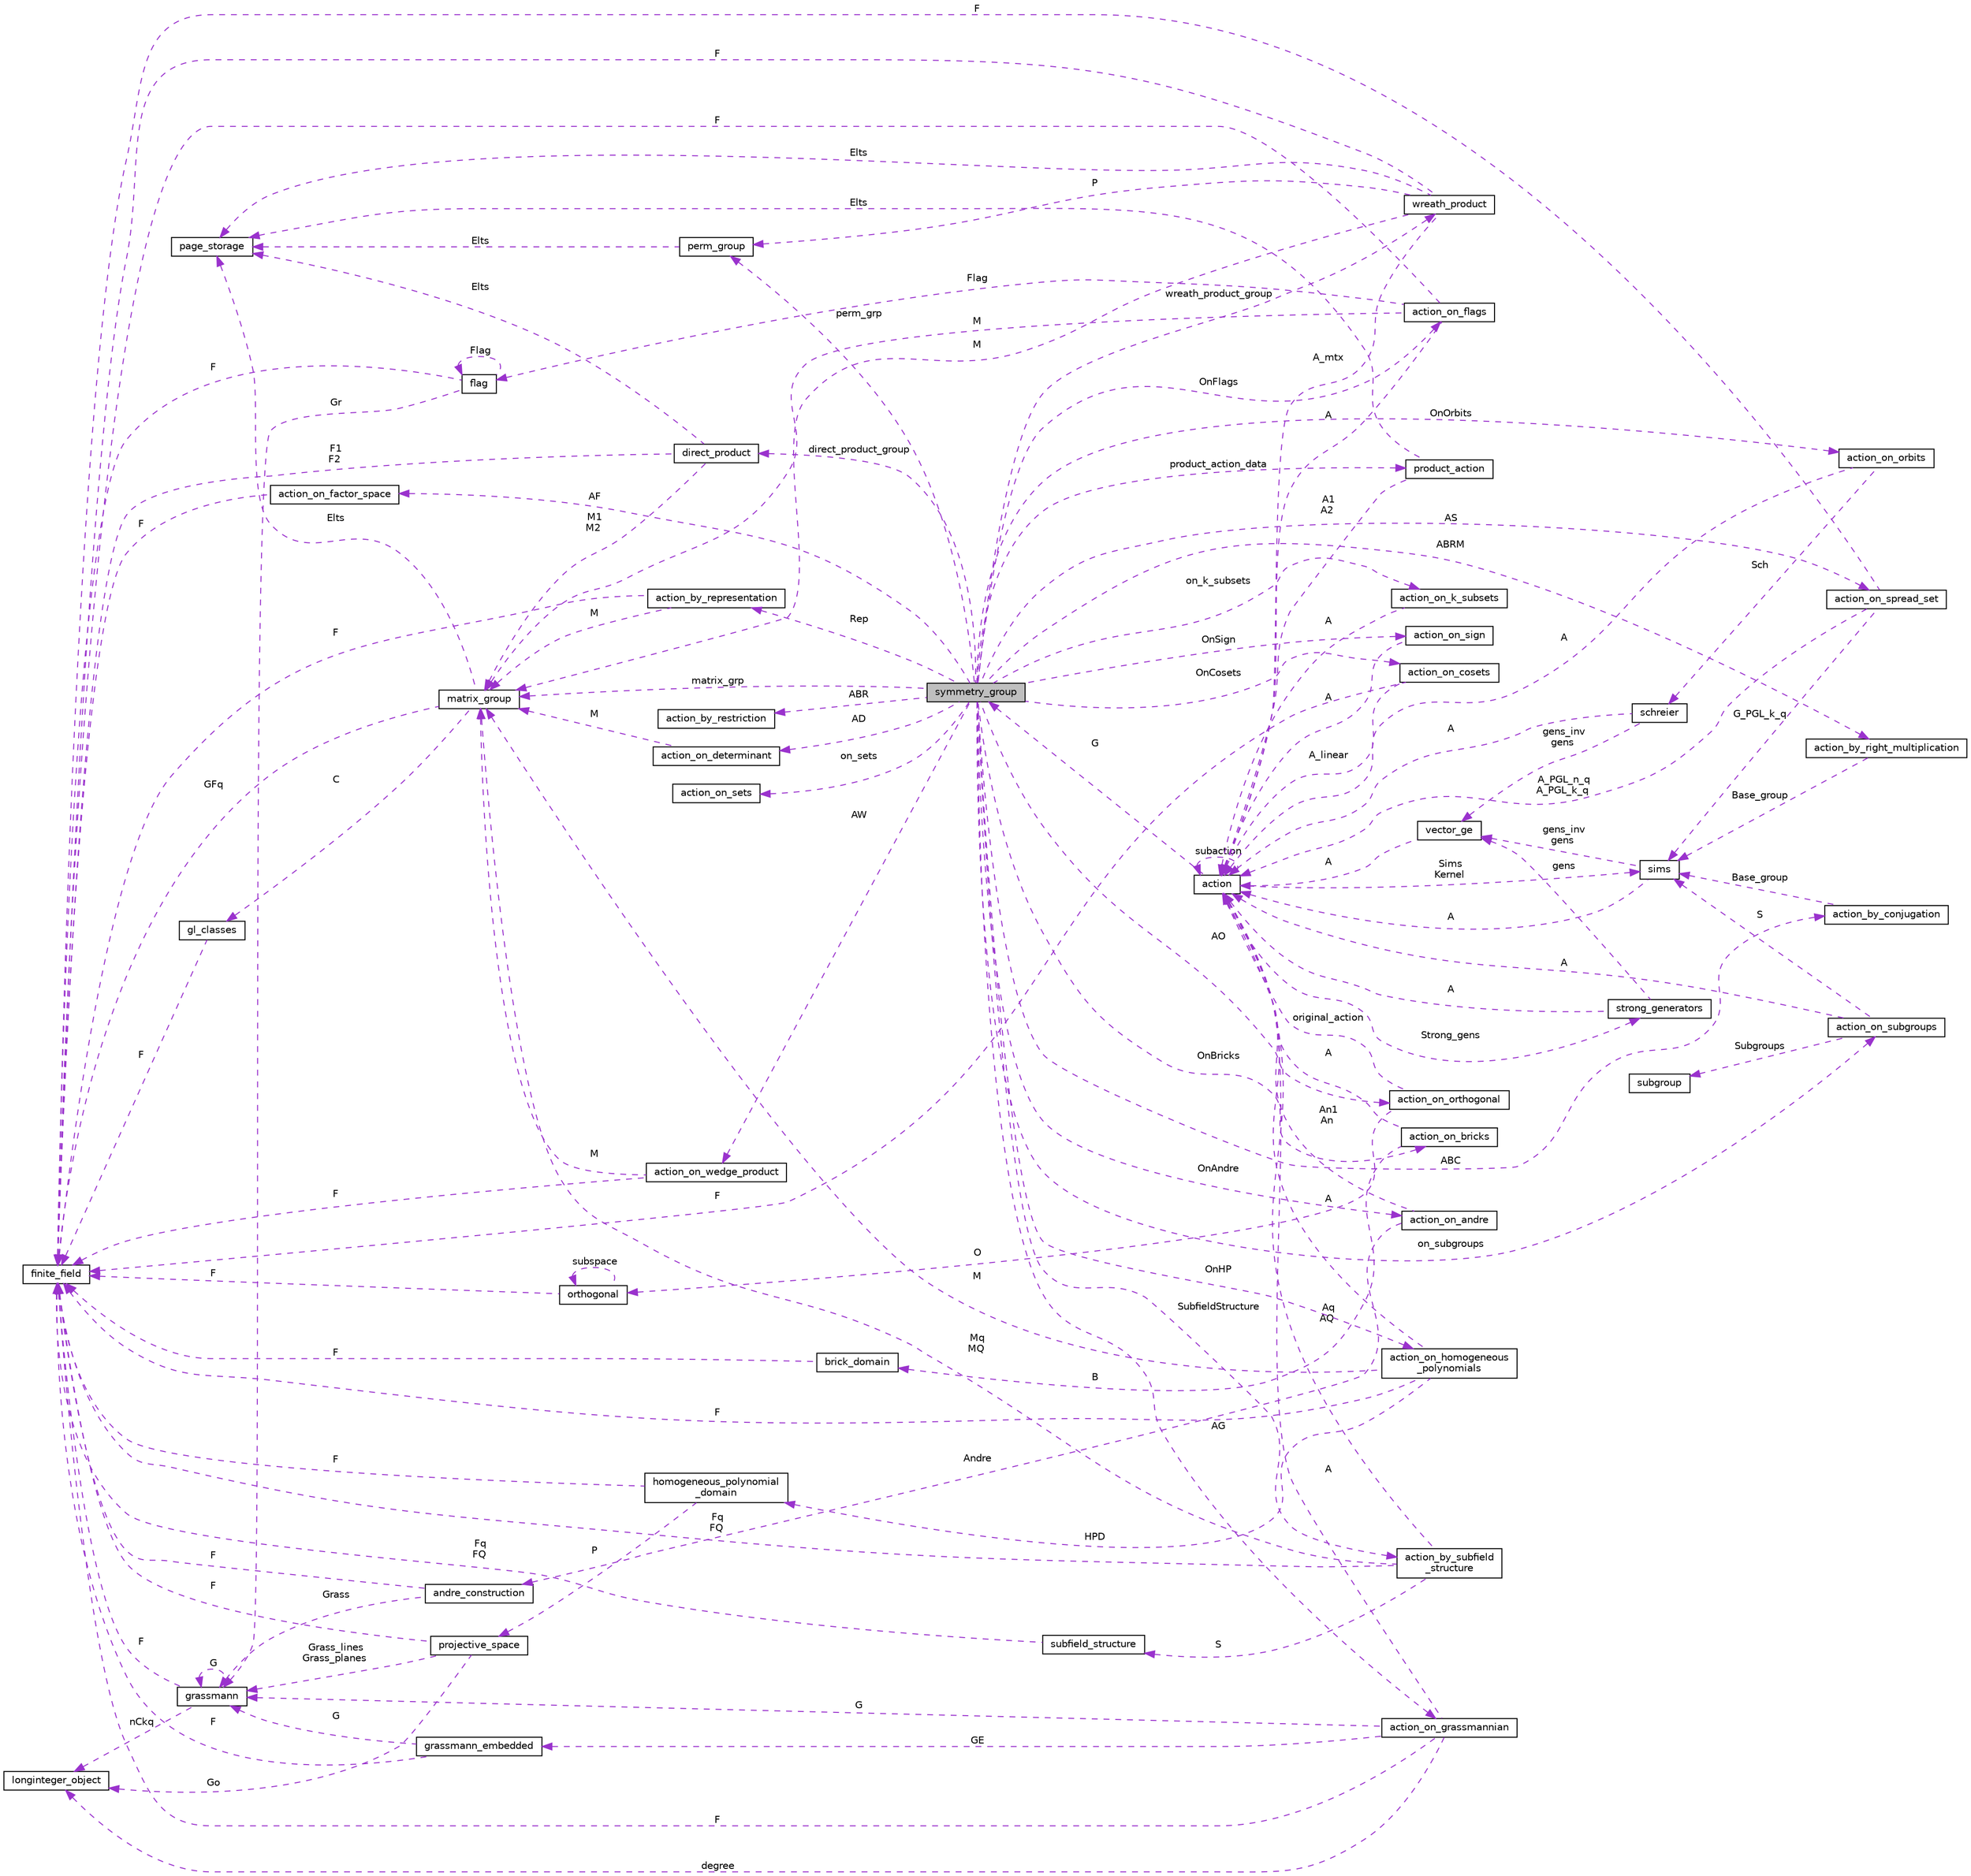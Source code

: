 digraph "symmetry_group"
{
  edge [fontname="Helvetica",fontsize="10",labelfontname="Helvetica",labelfontsize="10"];
  node [fontname="Helvetica",fontsize="10",shape=record];
  rankdir="LR";
  Node1 [label="symmetry_group",height=0.2,width=0.4,color="black", fillcolor="grey75", style="filled", fontcolor="black"];
  Node2 -> Node1 [dir="back",color="darkorchid3",fontsize="10",style="dashed",label=" product_action_data" ,fontname="Helvetica"];
  Node2 [label="product_action",height=0.2,width=0.4,color="black", fillcolor="white", style="filled",URL="$d8/d74/classproduct__action.html"];
  Node3 -> Node2 [dir="back",color="darkorchid3",fontsize="10",style="dashed",label=" Elts" ,fontname="Helvetica"];
  Node3 [label="page_storage",height=0.2,width=0.4,color="black", fillcolor="white", style="filled",URL="$dc/d72/classpage__storage.html"];
  Node4 -> Node2 [dir="back",color="darkorchid3",fontsize="10",style="dashed",label=" A1\nA2" ,fontname="Helvetica"];
  Node4 [label="action",height=0.2,width=0.4,color="black", fillcolor="white", style="filled",URL="$d2/d86/classaction.html"];
  Node1 -> Node4 [dir="back",color="darkorchid3",fontsize="10",style="dashed",label=" G" ,fontname="Helvetica"];
  Node4 -> Node4 [dir="back",color="darkorchid3",fontsize="10",style="dashed",label=" subaction" ,fontname="Helvetica"];
  Node5 -> Node4 [dir="back",color="darkorchid3",fontsize="10",style="dashed",label=" Strong_gens" ,fontname="Helvetica"];
  Node5 [label="strong_generators",height=0.2,width=0.4,color="black", fillcolor="white", style="filled",URL="$dc/d09/classstrong__generators.html"];
  Node4 -> Node5 [dir="back",color="darkorchid3",fontsize="10",style="dashed",label=" A" ,fontname="Helvetica"];
  Node6 -> Node5 [dir="back",color="darkorchid3",fontsize="10",style="dashed",label=" gens" ,fontname="Helvetica"];
  Node6 [label="vector_ge",height=0.2,width=0.4,color="black", fillcolor="white", style="filled",URL="$d4/d6e/classvector__ge.html"];
  Node4 -> Node6 [dir="back",color="darkorchid3",fontsize="10",style="dashed",label=" A" ,fontname="Helvetica"];
  Node7 -> Node4 [dir="back",color="darkorchid3",fontsize="10",style="dashed",label=" Sims\nKernel" ,fontname="Helvetica"];
  Node7 [label="sims",height=0.2,width=0.4,color="black", fillcolor="white", style="filled",URL="$d9/df3/classsims.html"];
  Node4 -> Node7 [dir="back",color="darkorchid3",fontsize="10",style="dashed",label=" A" ,fontname="Helvetica"];
  Node6 -> Node7 [dir="back",color="darkorchid3",fontsize="10",style="dashed",label=" gens_inv\ngens" ,fontname="Helvetica"];
  Node8 -> Node1 [dir="back",color="darkorchid3",fontsize="10",style="dashed",label=" ABR" ,fontname="Helvetica"];
  Node8 [label="action_by_restriction",height=0.2,width=0.4,color="black", fillcolor="white", style="filled",URL="$d1/d7e/classaction__by__restriction.html"];
  Node9 -> Node1 [dir="back",color="darkorchid3",fontsize="10",style="dashed",label=" OnFlags" ,fontname="Helvetica"];
  Node9 [label="action_on_flags",height=0.2,width=0.4,color="black", fillcolor="white", style="filled",URL="$dd/dc4/classaction__on__flags.html"];
  Node4 -> Node9 [dir="back",color="darkorchid3",fontsize="10",style="dashed",label=" A" ,fontname="Helvetica"];
  Node10 -> Node9 [dir="back",color="darkorchid3",fontsize="10",style="dashed",label=" M" ,fontname="Helvetica"];
  Node10 [label="matrix_group",height=0.2,width=0.4,color="black", fillcolor="white", style="filled",URL="$d3/ded/classmatrix__group.html"];
  Node3 -> Node10 [dir="back",color="darkorchid3",fontsize="10",style="dashed",label=" Elts" ,fontname="Helvetica"];
  Node11 -> Node10 [dir="back",color="darkorchid3",fontsize="10",style="dashed",label=" C" ,fontname="Helvetica"];
  Node11 [label="gl_classes",height=0.2,width=0.4,color="black", fillcolor="white", style="filled",URL="$d6/dab/classgl__classes.html"];
  Node12 -> Node11 [dir="back",color="darkorchid3",fontsize="10",style="dashed",label=" F" ,fontname="Helvetica"];
  Node12 [label="finite_field",height=0.2,width=0.4,color="black", fillcolor="white", style="filled",URL="$df/d5a/classfinite__field.html"];
  Node12 -> Node10 [dir="back",color="darkorchid3",fontsize="10",style="dashed",label=" GFq" ,fontname="Helvetica"];
  Node13 -> Node9 [dir="back",color="darkorchid3",fontsize="10",style="dashed",label=" Flag" ,fontname="Helvetica"];
  Node13 [label="flag",height=0.2,width=0.4,color="black", fillcolor="white", style="filled",URL="$d8/d06/classflag.html"];
  Node13 -> Node13 [dir="back",color="darkorchid3",fontsize="10",style="dashed",label=" Flag" ,fontname="Helvetica"];
  Node14 -> Node13 [dir="back",color="darkorchid3",fontsize="10",style="dashed",label=" Gr" ,fontname="Helvetica"];
  Node14 [label="grassmann",height=0.2,width=0.4,color="black", fillcolor="white", style="filled",URL="$df/d02/classgrassmann.html"];
  Node15 -> Node14 [dir="back",color="darkorchid3",fontsize="10",style="dashed",label=" nCkq" ,fontname="Helvetica"];
  Node15 [label="longinteger_object",height=0.2,width=0.4,color="black", fillcolor="white", style="filled",URL="$dd/d7e/classlonginteger__object.html"];
  Node14 -> Node14 [dir="back",color="darkorchid3",fontsize="10",style="dashed",label=" G" ,fontname="Helvetica"];
  Node12 -> Node14 [dir="back",color="darkorchid3",fontsize="10",style="dashed",label=" F" ,fontname="Helvetica"];
  Node12 -> Node13 [dir="back",color="darkorchid3",fontsize="10",style="dashed",label=" F" ,fontname="Helvetica"];
  Node12 -> Node9 [dir="back",color="darkorchid3",fontsize="10",style="dashed",label=" F" ,fontname="Helvetica"];
  Node16 -> Node1 [dir="back",color="darkorchid3",fontsize="10",style="dashed",label=" AW" ,fontname="Helvetica"];
  Node16 [label="action_on_wedge_product",height=0.2,width=0.4,color="black", fillcolor="white", style="filled",URL="$d0/deb/classaction__on__wedge__product.html"];
  Node10 -> Node16 [dir="back",color="darkorchid3",fontsize="10",style="dashed",label=" M" ,fontname="Helvetica"];
  Node12 -> Node16 [dir="back",color="darkorchid3",fontsize="10",style="dashed",label=" F" ,fontname="Helvetica"];
  Node17 -> Node1 [dir="back",color="darkorchid3",fontsize="10",style="dashed",label=" AF" ,fontname="Helvetica"];
  Node17 [label="action_on_factor_space",height=0.2,width=0.4,color="black", fillcolor="white", style="filled",URL="$d5/d25/classaction__on__factor__space.html"];
  Node12 -> Node17 [dir="back",color="darkorchid3",fontsize="10",style="dashed",label=" F" ,fontname="Helvetica"];
  Node18 -> Node1 [dir="back",color="darkorchid3",fontsize="10",style="dashed",label=" OnCosets" ,fontname="Helvetica"];
  Node18 [label="action_on_cosets",height=0.2,width=0.4,color="black", fillcolor="white", style="filled",URL="$d3/d72/classaction__on__cosets.html"];
  Node4 -> Node18 [dir="back",color="darkorchid3",fontsize="10",style="dashed",label=" A_linear" ,fontname="Helvetica"];
  Node12 -> Node18 [dir="back",color="darkorchid3",fontsize="10",style="dashed",label=" F" ,fontname="Helvetica"];
  Node19 -> Node1 [dir="back",color="darkorchid3",fontsize="10",style="dashed",label=" AO" ,fontname="Helvetica"];
  Node19 [label="action_on_orthogonal",height=0.2,width=0.4,color="black", fillcolor="white", style="filled",URL="$dc/d87/classaction__on__orthogonal.html"];
  Node4 -> Node19 [dir="back",color="darkorchid3",fontsize="10",style="dashed",label=" original_action" ,fontname="Helvetica"];
  Node20 -> Node19 [dir="back",color="darkorchid3",fontsize="10",style="dashed",label=" O" ,fontname="Helvetica"];
  Node20 [label="orthogonal",height=0.2,width=0.4,color="black", fillcolor="white", style="filled",URL="$d7/daa/classorthogonal.html"];
  Node20 -> Node20 [dir="back",color="darkorchid3",fontsize="10",style="dashed",label=" subspace" ,fontname="Helvetica"];
  Node12 -> Node20 [dir="back",color="darkorchid3",fontsize="10",style="dashed",label=" F" ,fontname="Helvetica"];
  Node21 -> Node1 [dir="back",color="darkorchid3",fontsize="10",style="dashed",label=" AG" ,fontname="Helvetica"];
  Node21 [label="action_on_grassmannian",height=0.2,width=0.4,color="black", fillcolor="white", style="filled",URL="$d9/ddf/classaction__on__grassmannian.html"];
  Node15 -> Node21 [dir="back",color="darkorchid3",fontsize="10",style="dashed",label=" degree" ,fontname="Helvetica"];
  Node22 -> Node21 [dir="back",color="darkorchid3",fontsize="10",style="dashed",label=" GE" ,fontname="Helvetica"];
  Node22 [label="grassmann_embedded",height=0.2,width=0.4,color="black", fillcolor="white", style="filled",URL="$d4/dda/classgrassmann__embedded.html"];
  Node14 -> Node22 [dir="back",color="darkorchid3",fontsize="10",style="dashed",label=" G" ,fontname="Helvetica"];
  Node12 -> Node22 [dir="back",color="darkorchid3",fontsize="10",style="dashed",label=" F" ,fontname="Helvetica"];
  Node4 -> Node21 [dir="back",color="darkorchid3",fontsize="10",style="dashed",label=" A" ,fontname="Helvetica"];
  Node14 -> Node21 [dir="back",color="darkorchid3",fontsize="10",style="dashed",label=" G" ,fontname="Helvetica"];
  Node12 -> Node21 [dir="back",color="darkorchid3",fontsize="10",style="dashed",label=" F" ,fontname="Helvetica"];
  Node23 -> Node1 [dir="back",color="darkorchid3",fontsize="10",style="dashed",label=" OnHP" ,fontname="Helvetica"];
  Node23 [label="action_on_homogeneous\l_polynomials",height=0.2,width=0.4,color="black", fillcolor="white", style="filled",URL="$d5/dd4/classaction__on__homogeneous__polynomials.html"];
  Node4 -> Node23 [dir="back",color="darkorchid3",fontsize="10",style="dashed",label=" A" ,fontname="Helvetica"];
  Node10 -> Node23 [dir="back",color="darkorchid3",fontsize="10",style="dashed",label=" M" ,fontname="Helvetica"];
  Node12 -> Node23 [dir="back",color="darkorchid3",fontsize="10",style="dashed",label=" F" ,fontname="Helvetica"];
  Node24 -> Node23 [dir="back",color="darkorchid3",fontsize="10",style="dashed",label=" HPD" ,fontname="Helvetica"];
  Node24 [label="homogeneous_polynomial\l_domain",height=0.2,width=0.4,color="black", fillcolor="white", style="filled",URL="$d2/da7/classhomogeneous__polynomial__domain.html"];
  Node25 -> Node24 [dir="back",color="darkorchid3",fontsize="10",style="dashed",label=" P" ,fontname="Helvetica"];
  Node25 [label="projective_space",height=0.2,width=0.4,color="black", fillcolor="white", style="filled",URL="$d2/d17/classprojective__space.html"];
  Node15 -> Node25 [dir="back",color="darkorchid3",fontsize="10",style="dashed",label=" Go" ,fontname="Helvetica"];
  Node12 -> Node25 [dir="back",color="darkorchid3",fontsize="10",style="dashed",label=" F" ,fontname="Helvetica"];
  Node14 -> Node25 [dir="back",color="darkorchid3",fontsize="10",style="dashed",label=" Grass_lines\nGrass_planes" ,fontname="Helvetica"];
  Node12 -> Node24 [dir="back",color="darkorchid3",fontsize="10",style="dashed",label=" F" ,fontname="Helvetica"];
  Node26 -> Node1 [dir="back",color="darkorchid3",fontsize="10",style="dashed",label=" OnOrbits" ,fontname="Helvetica"];
  Node26 [label="action_on_orbits",height=0.2,width=0.4,color="black", fillcolor="white", style="filled",URL="$da/d89/classaction__on__orbits.html"];
  Node4 -> Node26 [dir="back",color="darkorchid3",fontsize="10",style="dashed",label=" A" ,fontname="Helvetica"];
  Node27 -> Node26 [dir="back",color="darkorchid3",fontsize="10",style="dashed",label=" Sch" ,fontname="Helvetica"];
  Node27 [label="schreier",height=0.2,width=0.4,color="black", fillcolor="white", style="filled",URL="$d3/dd6/classschreier.html"];
  Node4 -> Node27 [dir="back",color="darkorchid3",fontsize="10",style="dashed",label=" A" ,fontname="Helvetica"];
  Node6 -> Node27 [dir="back",color="darkorchid3",fontsize="10",style="dashed",label=" gens_inv\ngens" ,fontname="Helvetica"];
  Node28 -> Node1 [dir="back",color="darkorchid3",fontsize="10",style="dashed",label=" AD" ,fontname="Helvetica"];
  Node28 [label="action_on_determinant",height=0.2,width=0.4,color="black", fillcolor="white", style="filled",URL="$d4/d32/classaction__on__determinant.html"];
  Node10 -> Node28 [dir="back",color="darkorchid3",fontsize="10",style="dashed",label=" M" ,fontname="Helvetica"];
  Node29 -> Node1 [dir="back",color="darkorchid3",fontsize="10",style="dashed",label=" on_k_subsets" ,fontname="Helvetica"];
  Node29 [label="action_on_k_subsets",height=0.2,width=0.4,color="black", fillcolor="white", style="filled",URL="$d3/d04/classaction__on__k__subsets.html"];
  Node4 -> Node29 [dir="back",color="darkorchid3",fontsize="10",style="dashed",label=" A" ,fontname="Helvetica"];
  Node30 -> Node1 [dir="back",color="darkorchid3",fontsize="10",style="dashed",label=" wreath_product_group" ,fontname="Helvetica"];
  Node30 [label="wreath_product",height=0.2,width=0.4,color="black", fillcolor="white", style="filled",URL="$d8/dfa/classwreath__product.html"];
  Node3 -> Node30 [dir="back",color="darkorchid3",fontsize="10",style="dashed",label=" Elts" ,fontname="Helvetica"];
  Node4 -> Node30 [dir="back",color="darkorchid3",fontsize="10",style="dashed",label=" A_mtx" ,fontname="Helvetica"];
  Node10 -> Node30 [dir="back",color="darkorchid3",fontsize="10",style="dashed",label=" M" ,fontname="Helvetica"];
  Node31 -> Node30 [dir="back",color="darkorchid3",fontsize="10",style="dashed",label=" P" ,fontname="Helvetica"];
  Node31 [label="perm_group",height=0.2,width=0.4,color="black", fillcolor="white", style="filled",URL="$df/d0a/classperm__group.html"];
  Node3 -> Node31 [dir="back",color="darkorchid3",fontsize="10",style="dashed",label=" Elts" ,fontname="Helvetica"];
  Node12 -> Node30 [dir="back",color="darkorchid3",fontsize="10",style="dashed",label=" F" ,fontname="Helvetica"];
  Node32 -> Node1 [dir="back",color="darkorchid3",fontsize="10",style="dashed",label=" on_subgroups" ,fontname="Helvetica"];
  Node32 [label="action_on_subgroups",height=0.2,width=0.4,color="black", fillcolor="white", style="filled",URL="$d6/da4/classaction__on__subgroups.html"];
  Node33 -> Node32 [dir="back",color="darkorchid3",fontsize="10",style="dashed",label=" Subgroups" ,fontname="Helvetica"];
  Node33 [label="subgroup",height=0.2,width=0.4,color="black", fillcolor="white", style="filled",URL="$d0/d0a/classsubgroup.html"];
  Node4 -> Node32 [dir="back",color="darkorchid3",fontsize="10",style="dashed",label=" A" ,fontname="Helvetica"];
  Node7 -> Node32 [dir="back",color="darkorchid3",fontsize="10",style="dashed",label=" S" ,fontname="Helvetica"];
  Node10 -> Node1 [dir="back",color="darkorchid3",fontsize="10",style="dashed",label=" matrix_grp" ,fontname="Helvetica"];
  Node34 -> Node1 [dir="back",color="darkorchid3",fontsize="10",style="dashed",label=" ABRM" ,fontname="Helvetica"];
  Node34 [label="action_by_right_multiplication",height=0.2,width=0.4,color="black", fillcolor="white", style="filled",URL="$d5/daa/classaction__by__right__multiplication.html"];
  Node7 -> Node34 [dir="back",color="darkorchid3",fontsize="10",style="dashed",label=" Base_group" ,fontname="Helvetica"];
  Node35 -> Node1 [dir="back",color="darkorchid3",fontsize="10",style="dashed",label=" direct_product_group" ,fontname="Helvetica"];
  Node35 [label="direct_product",height=0.2,width=0.4,color="black", fillcolor="white", style="filled",URL="$dc/daf/classdirect__product.html"];
  Node3 -> Node35 [dir="back",color="darkorchid3",fontsize="10",style="dashed",label=" Elts" ,fontname="Helvetica"];
  Node10 -> Node35 [dir="back",color="darkorchid3",fontsize="10",style="dashed",label=" M1\nM2" ,fontname="Helvetica"];
  Node12 -> Node35 [dir="back",color="darkorchid3",fontsize="10",style="dashed",label=" F1\nF2" ,fontname="Helvetica"];
  Node36 -> Node1 [dir="back",color="darkorchid3",fontsize="10",style="dashed",label=" OnBricks" ,fontname="Helvetica"];
  Node36 [label="action_on_bricks",height=0.2,width=0.4,color="black", fillcolor="white", style="filled",URL="$de/d56/classaction__on__bricks.html"];
  Node4 -> Node36 [dir="back",color="darkorchid3",fontsize="10",style="dashed",label=" A" ,fontname="Helvetica"];
  Node37 -> Node36 [dir="back",color="darkorchid3",fontsize="10",style="dashed",label=" B" ,fontname="Helvetica"];
  Node37 [label="brick_domain",height=0.2,width=0.4,color="black", fillcolor="white", style="filled",URL="$da/daf/classbrick__domain.html"];
  Node12 -> Node37 [dir="back",color="darkorchid3",fontsize="10",style="dashed",label=" F" ,fontname="Helvetica"];
  Node38 -> Node1 [dir="back",color="darkorchid3",fontsize="10",style="dashed",label=" ABC" ,fontname="Helvetica"];
  Node38 [label="action_by_conjugation",height=0.2,width=0.4,color="black", fillcolor="white", style="filled",URL="$d3/dda/classaction__by__conjugation.html"];
  Node7 -> Node38 [dir="back",color="darkorchid3",fontsize="10",style="dashed",label=" Base_group" ,fontname="Helvetica"];
  Node39 -> Node1 [dir="back",color="darkorchid3",fontsize="10",style="dashed",label=" OnSign" ,fontname="Helvetica"];
  Node39 [label="action_on_sign",height=0.2,width=0.4,color="black", fillcolor="white", style="filled",URL="$da/d06/classaction__on__sign.html"];
  Node4 -> Node39 [dir="back",color="darkorchid3",fontsize="10",style="dashed",label=" A" ,fontname="Helvetica"];
  Node40 -> Node1 [dir="back",color="darkorchid3",fontsize="10",style="dashed",label=" SubfieldStructure" ,fontname="Helvetica"];
  Node40 [label="action_by_subfield\l_structure",height=0.2,width=0.4,color="black", fillcolor="white", style="filled",URL="$dd/d67/classaction__by__subfield__structure.html"];
  Node4 -> Node40 [dir="back",color="darkorchid3",fontsize="10",style="dashed",label=" Aq\nAQ" ,fontname="Helvetica"];
  Node41 -> Node40 [dir="back",color="darkorchid3",fontsize="10",style="dashed",label=" S" ,fontname="Helvetica"];
  Node41 [label="subfield_structure",height=0.2,width=0.4,color="black", fillcolor="white", style="filled",URL="$d4/d43/classsubfield__structure.html"];
  Node12 -> Node41 [dir="back",color="darkorchid3",fontsize="10",style="dashed",label=" Fq\nFQ" ,fontname="Helvetica"];
  Node10 -> Node40 [dir="back",color="darkorchid3",fontsize="10",style="dashed",label=" Mq\nMQ" ,fontname="Helvetica"];
  Node12 -> Node40 [dir="back",color="darkorchid3",fontsize="10",style="dashed",label=" Fq\nFQ" ,fontname="Helvetica"];
  Node42 -> Node1 [dir="back",color="darkorchid3",fontsize="10",style="dashed",label=" on_sets" ,fontname="Helvetica"];
  Node42 [label="action_on_sets",height=0.2,width=0.4,color="black", fillcolor="white", style="filled",URL="$da/d37/classaction__on__sets.html"];
  Node31 -> Node1 [dir="back",color="darkorchid3",fontsize="10",style="dashed",label=" perm_grp" ,fontname="Helvetica"];
  Node43 -> Node1 [dir="back",color="darkorchid3",fontsize="10",style="dashed",label=" Rep" ,fontname="Helvetica"];
  Node43 [label="action_by_representation",height=0.2,width=0.4,color="black", fillcolor="white", style="filled",URL="$d1/d9d/classaction__by__representation.html"];
  Node10 -> Node43 [dir="back",color="darkorchid3",fontsize="10",style="dashed",label=" M" ,fontname="Helvetica"];
  Node12 -> Node43 [dir="back",color="darkorchid3",fontsize="10",style="dashed",label=" F" ,fontname="Helvetica"];
  Node44 -> Node1 [dir="back",color="darkorchid3",fontsize="10",style="dashed",label=" AS" ,fontname="Helvetica"];
  Node44 [label="action_on_spread_set",height=0.2,width=0.4,color="black", fillcolor="white", style="filled",URL="$d2/d7a/classaction__on__spread__set.html"];
  Node4 -> Node44 [dir="back",color="darkorchid3",fontsize="10",style="dashed",label=" A_PGL_n_q\nA_PGL_k_q" ,fontname="Helvetica"];
  Node7 -> Node44 [dir="back",color="darkorchid3",fontsize="10",style="dashed",label=" G_PGL_k_q" ,fontname="Helvetica"];
  Node12 -> Node44 [dir="back",color="darkorchid3",fontsize="10",style="dashed",label=" F" ,fontname="Helvetica"];
  Node45 -> Node1 [dir="back",color="darkorchid3",fontsize="10",style="dashed",label=" OnAndre" ,fontname="Helvetica"];
  Node45 [label="action_on_andre",height=0.2,width=0.4,color="black", fillcolor="white", style="filled",URL="$da/d32/classaction__on__andre.html"];
  Node4 -> Node45 [dir="back",color="darkorchid3",fontsize="10",style="dashed",label=" An1\nAn" ,fontname="Helvetica"];
  Node46 -> Node45 [dir="back",color="darkorchid3",fontsize="10",style="dashed",label=" Andre" ,fontname="Helvetica"];
  Node46 [label="andre_construction",height=0.2,width=0.4,color="black", fillcolor="white", style="filled",URL="$d2/d32/classandre__construction.html"];
  Node12 -> Node46 [dir="back",color="darkorchid3",fontsize="10",style="dashed",label=" F" ,fontname="Helvetica"];
  Node14 -> Node46 [dir="back",color="darkorchid3",fontsize="10",style="dashed",label=" Grass" ,fontname="Helvetica"];
}
